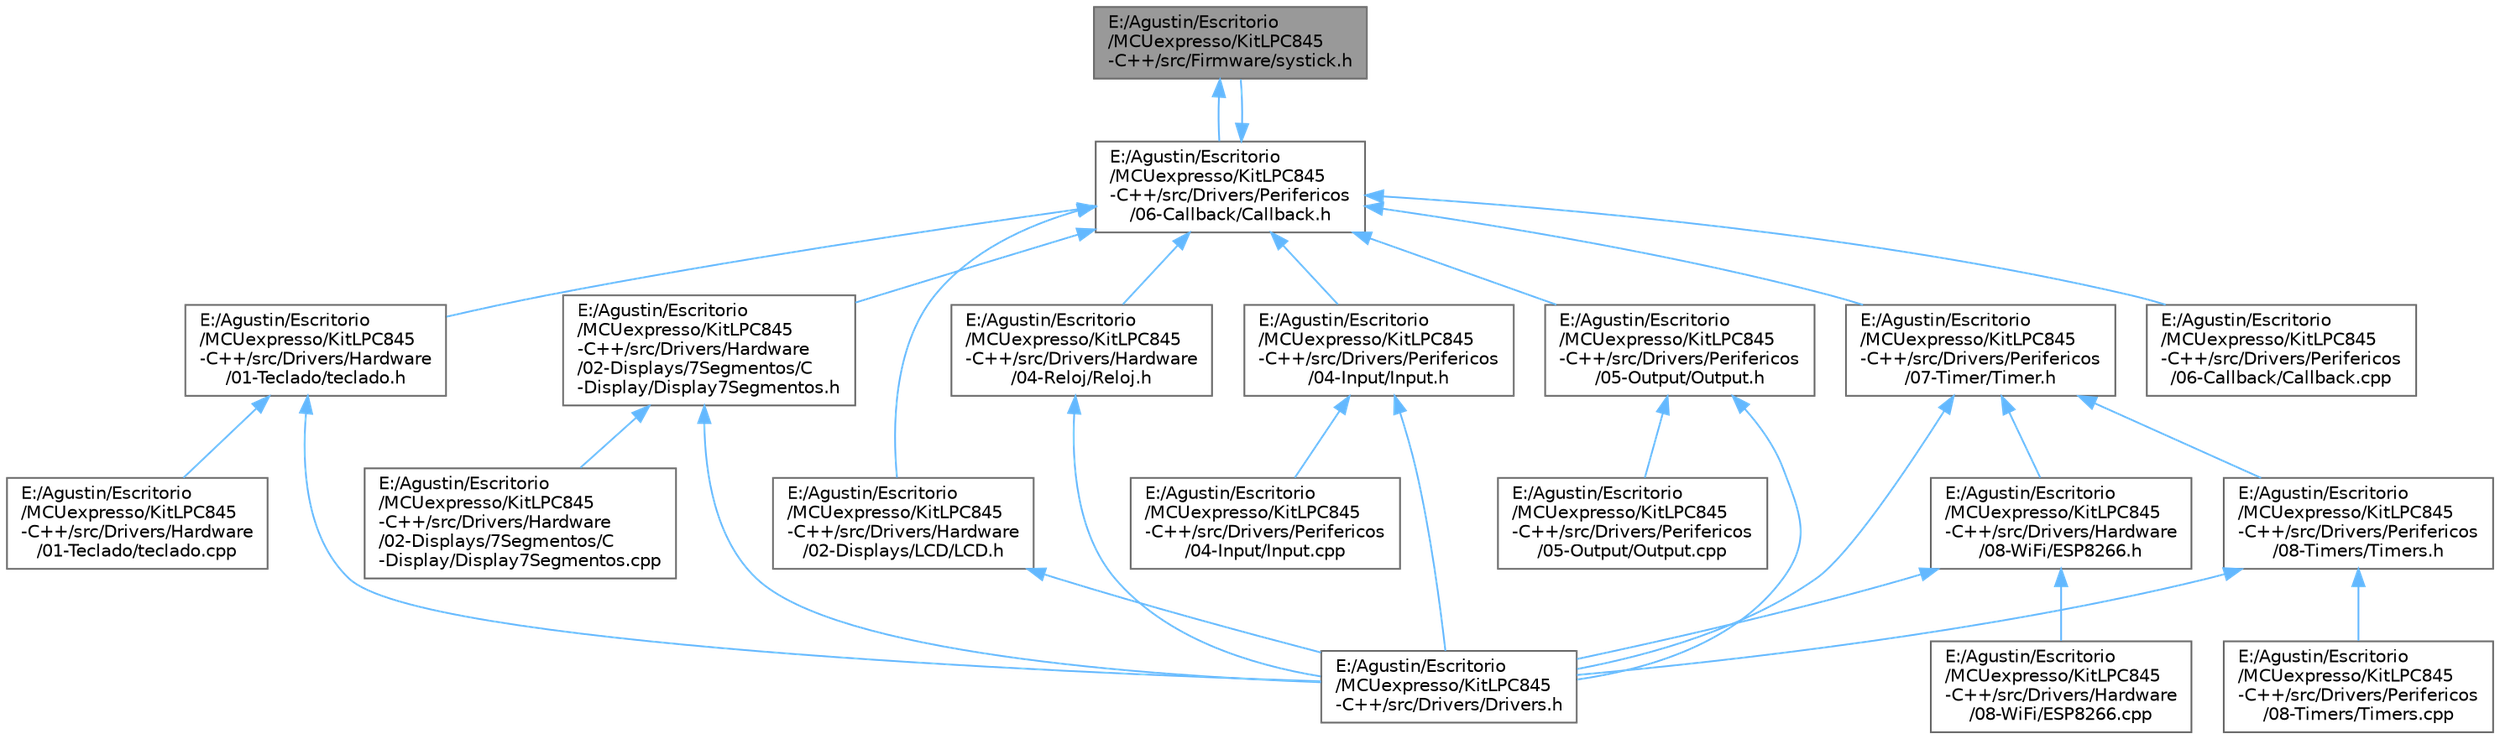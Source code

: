 digraph "E:/Agustin/Escritorio/MCUexpresso/KitLPC845-C++/src/Firmware/systick.h"
{
 // LATEX_PDF_SIZE
  bgcolor="transparent";
  edge [fontname=Helvetica,fontsize=10,labelfontname=Helvetica,labelfontsize=10];
  node [fontname=Helvetica,fontsize=10,shape=box,height=0.2,width=0.4];
  Node1 [id="Node000001",label="E:/Agustin/Escritorio\l/MCUexpresso/KitLPC845\l-C++/src/Firmware/systick.h",height=0.2,width=0.4,color="gray40", fillcolor="grey60", style="filled", fontcolor="black",tooltip="Firmware del systick."];
  Node1 -> Node2 [id="edge28_Node000001_Node000002",dir="back",color="steelblue1",style="solid",tooltip=" "];
  Node2 [id="Node000002",label="E:/Agustin/Escritorio\l/MCUexpresso/KitLPC845\l-C++/src/Drivers/Perifericos\l/06-Callback/Callback.h",height=0.2,width=0.4,color="grey40", fillcolor="white", style="filled",URL="$_callback_8h.html",tooltip="Clase virtual pura. Esta clase debe ser heredada por las clases que se tienen que enganchar del Systi..."];
  Node2 -> Node3 [id="edge29_Node000002_Node000003",dir="back",color="steelblue1",style="solid",tooltip=" "];
  Node3 [id="Node000003",label="E:/Agustin/Escritorio\l/MCUexpresso/KitLPC845\l-C++/src/Drivers/Hardware\l/01-Teclado/teclado.h",height=0.2,width=0.4,color="grey40", fillcolor="white", style="filled",URL="$teclado_8h.html",tooltip="Breve descripción del objetivo del Módulo."];
  Node3 -> Node4 [id="edge30_Node000003_Node000004",dir="back",color="steelblue1",style="solid",tooltip=" "];
  Node4 [id="Node000004",label="E:/Agustin/Escritorio\l/MCUexpresso/KitLPC845\l-C++/src/Drivers/Drivers.h",height=0.2,width=0.4,color="grey40", fillcolor="white", style="filled",URL="$_drivers_8h.html",tooltip="Archivo Master con todos los includes de perifericos del Kit."];
  Node3 -> Node5 [id="edge31_Node000003_Node000005",dir="back",color="steelblue1",style="solid",tooltip=" "];
  Node5 [id="Node000005",label="E:/Agustin/Escritorio\l/MCUexpresso/KitLPC845\l-C++/src/Drivers/Hardware\l/01-Teclado/teclado.cpp",height=0.2,width=0.4,color="grey40", fillcolor="white", style="filled",URL="$teclado_8cpp.html",tooltip="Descripcion del modulo."];
  Node2 -> Node6 [id="edge32_Node000002_Node000006",dir="back",color="steelblue1",style="solid",tooltip=" "];
  Node6 [id="Node000006",label="E:/Agustin/Escritorio\l/MCUexpresso/KitLPC845\l-C++/src/Drivers/Hardware\l/02-Displays/7Segmentos/C\l-Display/Display7Segmentos.h",height=0.2,width=0.4,color="grey40", fillcolor="white", style="filled",URL="$_display7_segmentos_8h.html",tooltip="Clase para la creación de displays de 7 segmentos."];
  Node6 -> Node4 [id="edge33_Node000006_Node000004",dir="back",color="steelblue1",style="solid",tooltip=" "];
  Node6 -> Node7 [id="edge34_Node000006_Node000007",dir="back",color="steelblue1",style="solid",tooltip=" "];
  Node7 [id="Node000007",label="E:/Agustin/Escritorio\l/MCUexpresso/KitLPC845\l-C++/src/Drivers/Hardware\l/02-Displays/7Segmentos/C\l-Display/Display7Segmentos.cpp",height=0.2,width=0.4,color="grey40", fillcolor="white", style="filled",URL="$_display7_segmentos_8cpp.html",tooltip="Clase para la creación de displays de 7 segmentos."];
  Node2 -> Node8 [id="edge35_Node000002_Node000008",dir="back",color="steelblue1",style="solid",tooltip=" "];
  Node8 [id="Node000008",label="E:/Agustin/Escritorio\l/MCUexpresso/KitLPC845\l-C++/src/Drivers/Hardware\l/02-Displays/LCD/LCD.h",height=0.2,width=0.4,color="grey40", fillcolor="white", style="filled",URL="$_l_c_d_8h.html",tooltip="Clase para un LCD con comunicación de 4 patas, solo escritura."];
  Node8 -> Node4 [id="edge36_Node000008_Node000004",dir="back",color="steelblue1",style="solid",tooltip=" "];
  Node2 -> Node9 [id="edge37_Node000002_Node000009",dir="back",color="steelblue1",style="solid",tooltip=" "];
  Node9 [id="Node000009",label="E:/Agustin/Escritorio\l/MCUexpresso/KitLPC845\l-C++/src/Drivers/Hardware\l/04-Reloj/Reloj.h",height=0.2,width=0.4,color="grey40", fillcolor="white", style="filled",URL="$_reloj_8h.html",tooltip="Objeto que guardará el tiempo desde que se creo."];
  Node9 -> Node4 [id="edge38_Node000009_Node000004",dir="back",color="steelblue1",style="solid",tooltip=" "];
  Node2 -> Node10 [id="edge39_Node000002_Node000010",dir="back",color="steelblue1",style="solid",tooltip=" "];
  Node10 [id="Node000010",label="E:/Agustin/Escritorio\l/MCUexpresso/KitLPC845\l-C++/src/Drivers/Perifericos\l/04-Input/Input.h",height=0.2,width=0.4,color="grey40", fillcolor="white", style="filled",URL="$_input_8h.html",tooltip="funciones miembro de la clase Input"];
  Node10 -> Node4 [id="edge40_Node000010_Node000004",dir="back",color="steelblue1",style="solid",tooltip=" "];
  Node10 -> Node11 [id="edge41_Node000010_Node000011",dir="back",color="steelblue1",style="solid",tooltip=" "];
  Node11 [id="Node000011",label="E:/Agustin/Escritorio\l/MCUexpresso/KitLPC845\l-C++/src/Drivers/Perifericos\l/04-Input/Input.cpp",height=0.2,width=0.4,color="grey40", fillcolor="white", style="filled",URL="$_input_8cpp.html",tooltip="funciones miembro de la clase Input"];
  Node2 -> Node12 [id="edge42_Node000002_Node000012",dir="back",color="steelblue1",style="solid",tooltip=" "];
  Node12 [id="Node000012",label="E:/Agustin/Escritorio\l/MCUexpresso/KitLPC845\l-C++/src/Drivers/Perifericos\l/05-Output/Output.h",height=0.2,width=0.4,color="grey40", fillcolor="white", style="filled",URL="$_output_8h.html",tooltip="Clase del tipo Output o salida digital."];
  Node12 -> Node4 [id="edge43_Node000012_Node000004",dir="back",color="steelblue1",style="solid",tooltip=" "];
  Node12 -> Node13 [id="edge44_Node000012_Node000013",dir="back",color="steelblue1",style="solid",tooltip=" "];
  Node13 [id="Node000013",label="E:/Agustin/Escritorio\l/MCUexpresso/KitLPC845\l-C++/src/Drivers/Perifericos\l/05-Output/Output.cpp",height=0.2,width=0.4,color="grey40", fillcolor="white", style="filled",URL="$_output_8cpp.html",tooltip="Clase del tipo Output o salida digital."];
  Node2 -> Node14 [id="edge45_Node000002_Node000014",dir="back",color="steelblue1",style="solid",tooltip=" "];
  Node14 [id="Node000014",label="E:/Agustin/Escritorio\l/MCUexpresso/KitLPC845\l-C++/src/Drivers/Perifericos\l/06-Callback/Callback.cpp",height=0.2,width=0.4,color="grey40", fillcolor="white", style="filled",URL="$_callback_8cpp.html",tooltip="funciones miembro de la clase Callback"];
  Node2 -> Node15 [id="edge46_Node000002_Node000015",dir="back",color="steelblue1",style="solid",tooltip=" "];
  Node15 [id="Node000015",label="E:/Agustin/Escritorio\l/MCUexpresso/KitLPC845\l-C++/src/Drivers/Perifericos\l/07-Timer/Timer.h",height=0.2,width=0.4,color="grey40", fillcolor="white", style="filled",URL="$_timer_8h.html",tooltip="Clase para creacion de temporizadores."];
  Node15 -> Node4 [id="edge47_Node000015_Node000004",dir="back",color="steelblue1",style="solid",tooltip=" "];
  Node15 -> Node16 [id="edge48_Node000015_Node000016",dir="back",color="steelblue1",style="solid",tooltip=" "];
  Node16 [id="Node000016",label="E:/Agustin/Escritorio\l/MCUexpresso/KitLPC845\l-C++/src/Drivers/Hardware\l/08-WiFi/ESP8266.h",height=0.2,width=0.4,color="grey40", fillcolor="white", style="filled",URL="$_e_s_p8266_8h.html",tooltip="Breve descripción del Módulo."];
  Node16 -> Node4 [id="edge49_Node000016_Node000004",dir="back",color="steelblue1",style="solid",tooltip=" "];
  Node16 -> Node17 [id="edge50_Node000016_Node000017",dir="back",color="steelblue1",style="solid",tooltip=" "];
  Node17 [id="Node000017",label="E:/Agustin/Escritorio\l/MCUexpresso/KitLPC845\l-C++/src/Drivers/Hardware\l/08-WiFi/ESP8266.cpp",height=0.2,width=0.4,color="grey40", fillcolor="white", style="filled",URL="$_e_s_p8266_8cpp.html",tooltip="Breve descripcion del modulo."];
  Node15 -> Node18 [id="edge51_Node000015_Node000018",dir="back",color="steelblue1",style="solid",tooltip=" "];
  Node18 [id="Node000018",label="E:/Agustin/Escritorio\l/MCUexpresso/KitLPC845\l-C++/src/Drivers/Perifericos\l/08-Timers/Timers.h",height=0.2,width=0.4,color="grey40", fillcolor="white", style="filled",URL="$_timers_8h.html",tooltip="Breve descripción del objetivo del Módulo."];
  Node18 -> Node4 [id="edge52_Node000018_Node000004",dir="back",color="steelblue1",style="solid",tooltip=" "];
  Node18 -> Node19 [id="edge53_Node000018_Node000019",dir="back",color="steelblue1",style="solid",tooltip=" "];
  Node19 [id="Node000019",label="E:/Agustin/Escritorio\l/MCUexpresso/KitLPC845\l-C++/src/Drivers/Perifericos\l/08-Timers/Timers.cpp",height=0.2,width=0.4,color="grey40", fillcolor="white", style="filled",URL="$_timers_8cpp.html",tooltip="funciones miembro de la clase timers"];
  Node2 -> Node1 [id="edge54_Node000002_Node000001",dir="back",color="steelblue1",style="solid",tooltip=" "];
}
